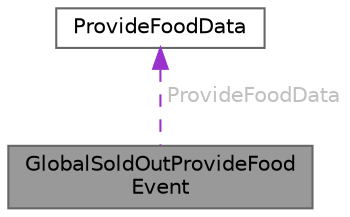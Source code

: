digraph "GlobalSoldOutProvideFoodEvent"
{
 // LATEX_PDF_SIZE
  bgcolor="transparent";
  edge [fontname=Helvetica,fontsize=10,labelfontname=Helvetica,labelfontsize=10];
  node [fontname=Helvetica,fontsize=10,shape=box,height=0.2,width=0.4];
  Node1 [id="Node000001",label="GlobalSoldOutProvideFood\lEvent",height=0.2,width=0.4,color="gray40", fillcolor="grey60", style="filled", fontcolor="black",tooltip="料理売り切れ時のイベント"];
  Node2 -> Node1 [id="edge1_Node000001_Node000002",dir="back",color="darkorchid3",style="dashed",tooltip=" ",label=" ProvideFoodData",fontcolor="grey" ];
  Node2 [id="Node000002",label="ProvideFoodData",height=0.2,width=0.4,color="gray40", fillcolor="white", style="filled",URL="$class_provide_food_data.html",tooltip=" "];
}
